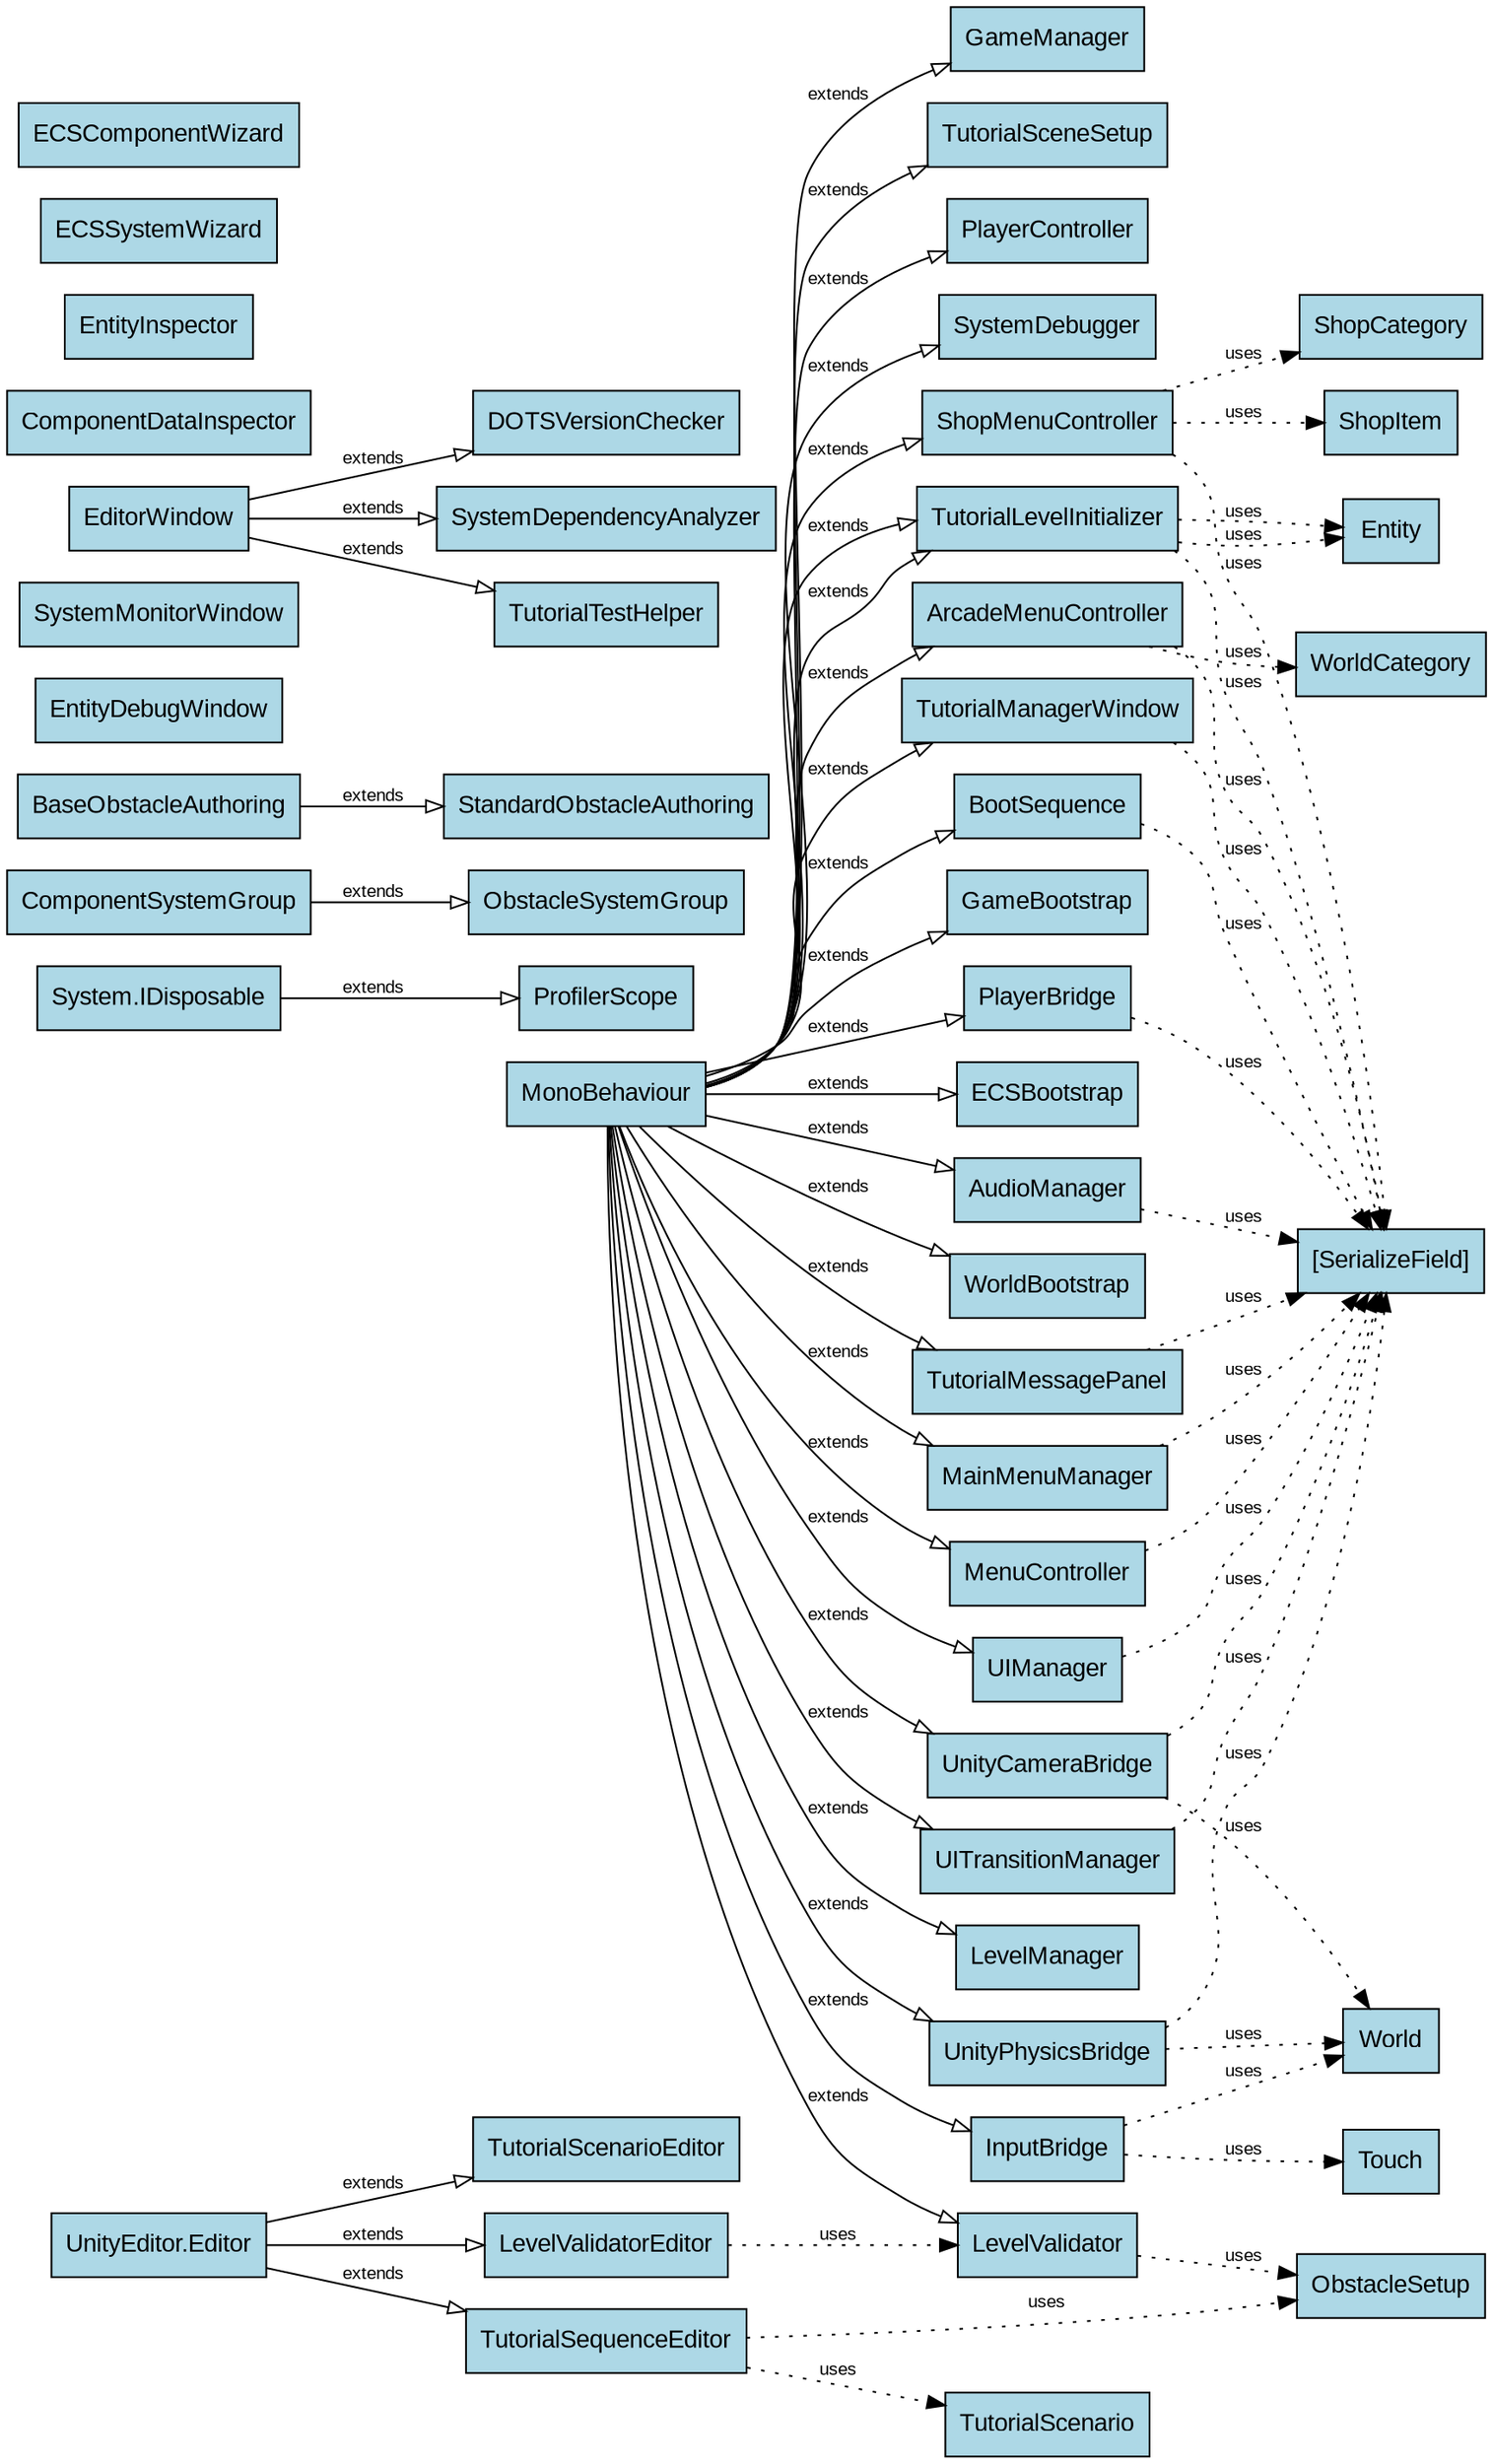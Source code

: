 digraph ClassDependencies {
  rankdir=LR;
  node [shape=box, style=filled, fillcolor=lightblue, fontname="Arial"];
  edge [fontname="Arial", fontsize=10];
  "ShopMenuController" [tooltip="File: ShopMenuController.cs"];
  "MonoBehaviour" -> "ShopMenuController" [arrowhead=empty, style=solid, label="extends"];
  "ShopMenuController" -> "ShopCategory" [style=dotted, label="uses"];
  "ShopMenuController" -> "ShopItem" [style=dotted, label="uses"];
  "ShopMenuController" -> "[SerializeField]" [style=dotted, label="uses"];
  "TutorialMessagePanel" [tooltip="File: TutorialMessagePanel.cs"];
  "MonoBehaviour" -> "TutorialMessagePanel" [arrowhead=empty, style=solid, label="extends"];
  "TutorialMessagePanel" -> "[SerializeField]" [style=dotted, label="uses"];
  "ArcadeMenuController" [tooltip="File: ArcadeMenuController.cs"];
  "MonoBehaviour" -> "ArcadeMenuController" [arrowhead=empty, style=solid, label="extends"];
  "ArcadeMenuController" -> "WorldCategory" [style=dotted, label="uses"];
  "ArcadeMenuController" -> "[SerializeField]" [style=dotted, label="uses"];
  "MenuController" [tooltip="File: MenuController.cs"];
  "MonoBehaviour" -> "MenuController" [arrowhead=empty, style=solid, label="extends"];
  "MenuController" -> "[SerializeField]" [style=dotted, label="uses"];
  "UITransitionManager" [tooltip="File: UITransitionManager.cs"];
  "MonoBehaviour" -> "UITransitionManager" [arrowhead=empty, style=solid, label="extends"];
  "UITransitionManager" -> "[SerializeField]" [style=dotted, label="uses"];
  "GameBootstrap" [tooltip="File: GameBootstrap.cs"];
  "MonoBehaviour" -> "GameBootstrap" [arrowhead=empty, style=solid, label="extends"];
  "TutorialLevelInitializer" [tooltip="File: TutorialLevelInitializer.cs"];
  "MonoBehaviour" -> "TutorialLevelInitializer" [arrowhead=empty, style=solid, label="extends"];
  "TutorialLevelInitializer" -> "Entity" [style=dotted, label="uses"];
  "TutorialLevelInitializer" -> "[SerializeField]" [style=dotted, label="uses"];
  "ECSBootstrap" [tooltip="File: ECSBootstrap.cs"];
  "MonoBehaviour" -> "ECSBootstrap" [arrowhead=empty, style=solid, label="extends"];
  "WorldBootstrap" [tooltip="File: WorldBootstrap.cs"];
  "MonoBehaviour" -> "WorldBootstrap" [arrowhead=empty, style=solid, label="extends"];
  "BootSequence" [tooltip="File: BootSequence.cs"];
  "MonoBehaviour" -> "BootSequence" [arrowhead=empty, style=solid, label="extends"];
  "BootSequence" -> "[SerializeField]" [style=dotted, label="uses"];
  "UnityCameraBridge" [tooltip="File: UnityCameraBridge.cs"];
  "MonoBehaviour" -> "UnityCameraBridge" [arrowhead=empty, style=solid, label="extends"];
  "UnityCameraBridge" -> "World" [style=dotted, label="uses"];
  "UnityCameraBridge" -> "[SerializeField]" [style=dotted, label="uses"];
  "UnityPhysicsBridge" [tooltip="File: UnityPhysicsBridge.cs"];
  "MonoBehaviour" -> "UnityPhysicsBridge" [arrowhead=empty, style=solid, label="extends"];
  "UnityPhysicsBridge" -> "World" [style=dotted, label="uses"];
  "UnityPhysicsBridge" -> "[SerializeField]" [style=dotted, label="uses"];
  "InputBridge" [tooltip="File: InputBridge.cs"];
  "MonoBehaviour" -> "InputBridge" [arrowhead=empty, style=solid, label="extends"];
  "InputBridge" -> "Touch" [style=dotted, label="uses"];
  "InputBridge" -> "World" [style=dotted, label="uses"];
  "PlayerBridge" [tooltip="File: PlayerBridge.cs"];
  "MonoBehaviour" -> "PlayerBridge" [arrowhead=empty, style=solid, label="extends"];
  "PlayerBridge" -> "[SerializeField]" [style=dotted, label="uses"];
  "LevelManager" [tooltip="File: LevelManager.cs"];
  "MonoBehaviour" -> "LevelManager" [arrowhead=empty, style=solid, label="extends"];
  "AudioManager" [tooltip="File: AudioManager.cs"];
  "MonoBehaviour" -> "AudioManager" [arrowhead=empty, style=solid, label="extends"];
  "AudioManager" -> "[SerializeField]" [style=dotted, label="uses"];
  "MainMenuManager" [tooltip="File: MainMenuManager.cs"];
  "MonoBehaviour" -> "MainMenuManager" [arrowhead=empty, style=solid, label="extends"];
  "MainMenuManager" -> "[SerializeField]" [style=dotted, label="uses"];
  "UIManager" [tooltip="File: UIManager.cs"];
  "MonoBehaviour" -> "UIManager" [arrowhead=empty, style=solid, label="extends"];
  "UIManager" -> "[SerializeField]" [style=dotted, label="uses"];
  "GameManager" [tooltip="File: GameManager.cs"];
  "MonoBehaviour" -> "GameManager" [arrowhead=empty, style=solid, label="extends"];
  "TutorialManagerWindow" [tooltip="File: TutorialManagerWindow.cs"];
  "MonoBehaviour" -> "TutorialManagerWindow" [arrowhead=empty, style=solid, label="extends"];
  "TutorialManagerWindow" -> "[SerializeField]" [style=dotted, label="uses"];
  "TutorialLevelInitializer" [tooltip="File: TutorialLevelInitializer.cs"];
  "MonoBehaviour" -> "TutorialLevelInitializer" [arrowhead=empty, style=solid, label="extends"];
  "TutorialLevelInitializer" -> "Entity" [style=dotted, label="uses"];
  "TutorialSceneSetup" [tooltip="File: TutorialSceneSetup.cs"];
  "MonoBehaviour" -> "TutorialSceneSetup" [arrowhead=empty, style=solid, label="extends"];
  "LevelValidator" [tooltip="File: LevelValidator.cs"];
  "MonoBehaviour" -> "LevelValidator" [arrowhead=empty, style=solid, label="extends"];
  "LevelValidator" -> "ObstacleSetup" [style=dotted, label="uses"];
  "PlayerController" [tooltip="File: PlayerController.cs"];
  "MonoBehaviour" -> "PlayerController" [arrowhead=empty, style=solid, label="extends"];
  "ProfilerScope" [tooltip="File: SystemUtilities.cs"];
  "System.IDisposable" -> "ProfilerScope" [arrowhead=empty, style=solid, label="extends"];
  "ObstacleSystemGroup" [tooltip="File: ObstacleSystemGroup.cs"];
  "ComponentSystemGroup" -> "ObstacleSystemGroup" [arrowhead=empty, style=solid, label="extends"];
  "StandardObstacleAuthoring" [tooltip="File: ObstacleAuthoringComponents.cs"];
  "BaseObstacleAuthoring" -> "StandardObstacleAuthoring" [arrowhead=empty, style=solid, label="extends"];
  "TutorialScenarioEditor" [tooltip="File: TutorialScenarioEditor.cs"];
  "UnityEditor.Editor" -> "TutorialScenarioEditor" [arrowhead=empty, style=solid, label="extends"];
  "TutorialSequenceEditor" [tooltip="File: TutorialSequenceEditor.cs"];
  "UnityEditor.Editor" -> "TutorialSequenceEditor" [arrowhead=empty, style=solid, label="extends"];
  "TutorialSequenceEditor" -> "ObstacleSetup" [style=dotted, label="uses"];
  "TutorialSequenceEditor" -> "TutorialScenario" [style=dotted, label="uses"];
  "EntityDebugWindow" [tooltip="File: EntityDebugWindow.cs"];
  "SystemMonitorWindow" [tooltip="File: SystemMonitorWindow.cs"];
  "DOTSVersionChecker" [tooltip="File: DOTSVersionChecker.cs"];
  "EditorWindow" -> "DOTSVersionChecker" [arrowhead=empty, style=solid, label="extends"];
  "SystemDependencyAnalyzer" [tooltip="File: SystemDependencyAnalyzer.cs"];
  "EditorWindow" -> "SystemDependencyAnalyzer" [arrowhead=empty, style=solid, label="extends"];
  "SystemDebugger" [tooltip="File: SystemDebugger.cs"];
  "MonoBehaviour" -> "SystemDebugger" [arrowhead=empty, style=solid, label="extends"];
  "ComponentDataInspector" [tooltip="File: ComponentDataInspector.cs"];
  "EntityInspector" [tooltip="File: EntityInspector.cs"];
  "TutorialTestHelper" [tooltip="File: TutorialTestHelper.cs"];
  "EditorWindow" -> "TutorialTestHelper" [arrowhead=empty, style=solid, label="extends"];
  "LevelValidatorEditor" [tooltip="File: LevelValidatorEditor.cs"];
  "UnityEditor.Editor" -> "LevelValidatorEditor" [arrowhead=empty, style=solid, label="extends"];
  "LevelValidatorEditor" -> "LevelValidator" [style=dotted, label="uses"];
  "ECSSystemWizard" [tooltip="File: ECSSystemWizard.cs"];
  "ECSComponentWizard" [tooltip="File: ECSComponentWizard.cs"];
}
